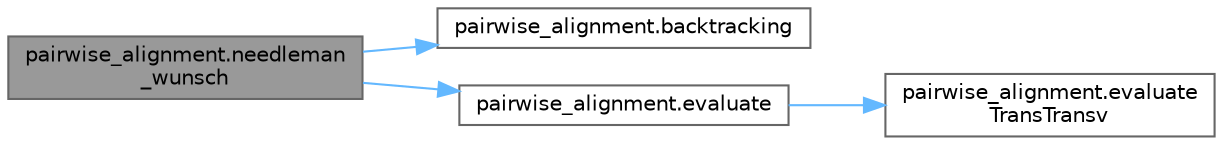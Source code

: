 digraph "pairwise_alignment.needleman_wunsch"
{
 // LATEX_PDF_SIZE
  bgcolor="transparent";
  edge [fontname=Helvetica,fontsize=10,labelfontname=Helvetica,labelfontsize=10];
  node [fontname=Helvetica,fontsize=10,shape=box,height=0.2,width=0.4];
  rankdir="LR";
  Node1 [id="Node000001",label="pairwise_alignment.needleman\l_wunsch",height=0.2,width=0.4,color="gray40", fillcolor="grey60", style="filled", fontcolor="black",tooltip=" "];
  Node1 -> Node2 [id="edge1_Node000001_Node000002",color="steelblue1",style="solid",tooltip=" "];
  Node2 [id="Node000002",label="pairwise_alignment.backtracking",height=0.2,width=0.4,color="grey40", fillcolor="white", style="filled",URL="$namespacepairwise__alignment.html#ab003a9411d0522a85469c26b16deeb7d",tooltip=" "];
  Node1 -> Node3 [id="edge2_Node000001_Node000003",color="steelblue1",style="solid",tooltip=" "];
  Node3 [id="Node000003",label="pairwise_alignment.evaluate",height=0.2,width=0.4,color="grey40", fillcolor="white", style="filled",URL="$namespacepairwise__alignment.html#af373b6b5939f6fcefe925812f90f7fd1",tooltip=" "];
  Node3 -> Node4 [id="edge3_Node000003_Node000004",color="steelblue1",style="solid",tooltip=" "];
  Node4 [id="Node000004",label="pairwise_alignment.evaluate\lTransTransv",height=0.2,width=0.4,color="grey40", fillcolor="white", style="filled",URL="$namespacepairwise__alignment.html#abc0011fafc5b2450043b22518879d6db",tooltip=" "];
}
